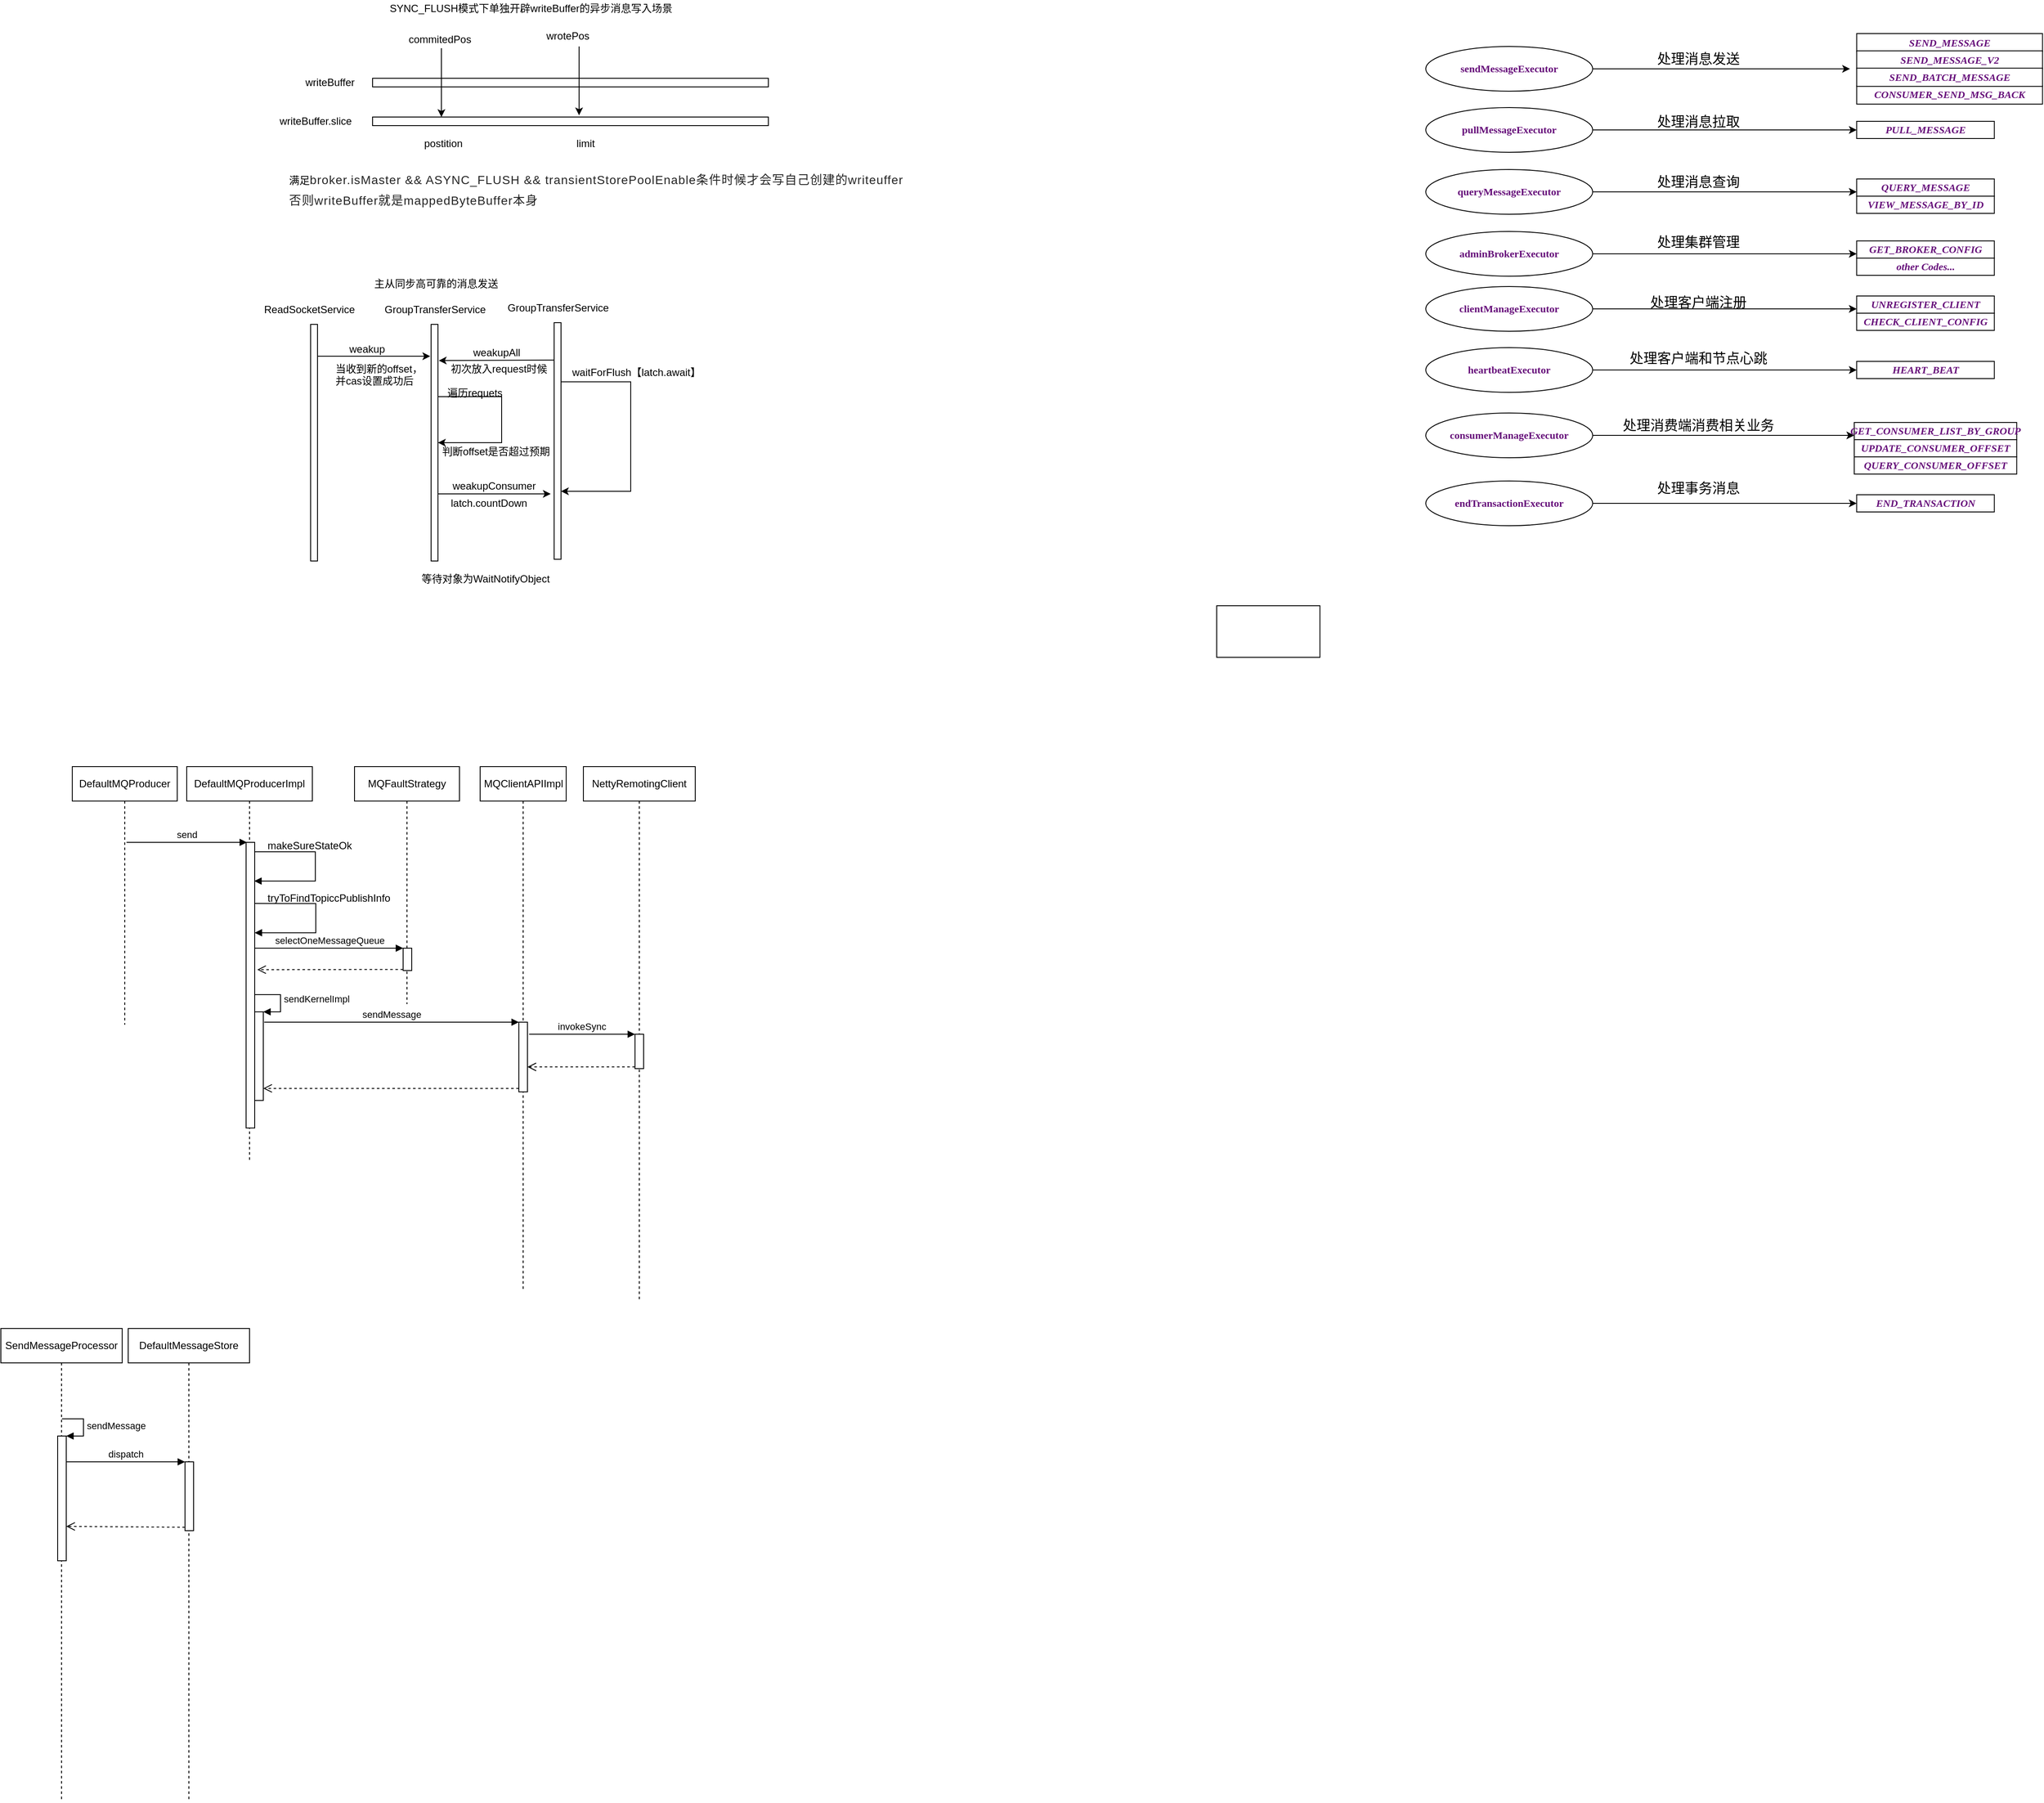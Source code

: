 <mxfile version="12.0.2" type="github" pages="1"><diagram id="QO_2AIzxencwlxpaJsb1" name="第 1 页"><mxGraphModel dx="1186" dy="848" grid="0" gridSize="10" guides="1" tooltips="1" connect="1" arrows="1" fold="1" page="0" pageScale="1" pageWidth="827" pageHeight="1169" math="0" shadow="0"><root><mxCell id="0"/><mxCell id="1" parent="0"/><mxCell id="dCdwvmBEWZGB2ASoRf-r-2" value="" style="rounded=0;whiteSpace=wrap;html=1;" parent="1" vertex="1"><mxGeometry x="150" y="80" width="460" height="10" as="geometry"/></mxCell><mxCell id="dCdwvmBEWZGB2ASoRf-r-3" value="writeBuffer" style="text;html=1;resizable=0;points=[];autosize=1;align=left;verticalAlign=top;spacingTop=-4;" parent="1" vertex="1"><mxGeometry x="70" y="75" width="70" height="20" as="geometry"/></mxCell><mxCell id="dCdwvmBEWZGB2ASoRf-r-4" value="" style="rounded=0;whiteSpace=wrap;html=1;" parent="1" vertex="1"><mxGeometry x="150" y="125" width="460" height="10" as="geometry"/></mxCell><mxCell id="dCdwvmBEWZGB2ASoRf-r-5" value="writeBuffer.slice" style="text;html=1;resizable=0;points=[];autosize=1;align=left;verticalAlign=top;spacingTop=-4;" parent="1" vertex="1"><mxGeometry x="40" y="120" width="100" height="20" as="geometry"/></mxCell><mxCell id="dCdwvmBEWZGB2ASoRf-r-6" value="" style="endArrow=classic;html=1;" parent="1" edge="1"><mxGeometry width="50" height="50" relative="1" as="geometry"><mxPoint x="230" y="45" as="sourcePoint"/><mxPoint x="230" y="125" as="targetPoint"/></mxGeometry></mxCell><mxCell id="dCdwvmBEWZGB2ASoRf-r-7" value="commitedPos" style="text;html=1;resizable=0;points=[];autosize=1;align=left;verticalAlign=top;spacingTop=-4;" parent="1" vertex="1"><mxGeometry x="190" y="25" width="90" height="20" as="geometry"/></mxCell><mxCell id="dCdwvmBEWZGB2ASoRf-r-9" value="" style="endArrow=classic;html=1;" parent="1" edge="1"><mxGeometry width="50" height="50" relative="1" as="geometry"><mxPoint x="390" y="43" as="sourcePoint"/><mxPoint x="390" y="123" as="targetPoint"/></mxGeometry></mxCell><mxCell id="dCdwvmBEWZGB2ASoRf-r-10" value="wrotePos" style="text;html=1;resizable=0;points=[];autosize=1;align=left;verticalAlign=top;spacingTop=-4;" parent="1" vertex="1"><mxGeometry x="350" y="21" width="70" height="20" as="geometry"/></mxCell><mxCell id="dCdwvmBEWZGB2ASoRf-r-12" value="postition" style="text;html=1;resizable=0;points=[];autosize=1;align=left;verticalAlign=top;spacingTop=-4;" parent="1" vertex="1"><mxGeometry x="207.5" y="146" width="55" height="14" as="geometry"/></mxCell><mxCell id="dCdwvmBEWZGB2ASoRf-r-13" value="limit" style="text;html=1;resizable=0;points=[];autosize=1;align=left;verticalAlign=top;spacingTop=-4;" parent="1" vertex="1"><mxGeometry x="385" y="146" width="31" height="14" as="geometry"/></mxCell><mxCell id="dCdwvmBEWZGB2ASoRf-r-14" value="满足&lt;span style=&quot;font-size: 14px ; color: rgb(38 , 38 , 38) ; line-height: 24px ; letter-spacing: 0.05em ; outline-style: none ; overflow-wrap: break-word&quot;&gt;broker.isMaster &amp;amp;&amp;amp; ASYNC_FLUSH &amp;amp;&amp;amp;&amp;nbsp;transientStorePoolEnable条件时候才会写自己创建的writeuffer&lt;br&gt;否则writeBuffer就是mappedByteBuffer本身&lt;br&gt;&lt;/span&gt;" style="text;html=1;resizable=0;points=[];autosize=1;align=left;verticalAlign=top;spacingTop=-4;" parent="1" vertex="1"><mxGeometry x="51" y="183" width="725" height="48" as="geometry"/></mxCell><mxCell id="dCdwvmBEWZGB2ASoRf-r-15" value="SYNC_FLUSH模式下单独开辟writeBuffer的异步消息写入场景" style="text;html=1;resizable=0;points=[];autosize=1;align=left;verticalAlign=top;spacingTop=-4;" parent="1" vertex="1"><mxGeometry x="168" y="-11" width="339" height="14" as="geometry"/></mxCell><mxCell id="dCdwvmBEWZGB2ASoRf-r-16" value="" style="rounded=0;whiteSpace=wrap;html=1;" parent="1" vertex="1"><mxGeometry x="218" y="366" width="8" height="275" as="geometry"/></mxCell><mxCell id="dCdwvmBEWZGB2ASoRf-r-17" value="GroupTransferService" style="text;html=1;resizable=0;points=[];autosize=1;align=left;verticalAlign=top;spacingTop=-4;" parent="1" vertex="1"><mxGeometry x="162" y="339" width="128" height="14" as="geometry"/></mxCell><mxCell id="dCdwvmBEWZGB2ASoRf-r-18" value="" style="rounded=0;whiteSpace=wrap;html=1;" parent="1" vertex="1"><mxGeometry x="78" y="366" width="8" height="275" as="geometry"/></mxCell><mxCell id="dCdwvmBEWZGB2ASoRf-r-19" value="ReadSocketService" style="text;html=1;resizable=0;points=[];autosize=1;align=left;verticalAlign=top;spacingTop=-4;" parent="1" vertex="1"><mxGeometry x="22" y="339" width="115" height="14" as="geometry"/></mxCell><mxCell id="dCdwvmBEWZGB2ASoRf-r-20" value="" style="endArrow=classic;html=1;" parent="1" edge="1"><mxGeometry width="50" height="50" relative="1" as="geometry"><mxPoint x="86" y="403" as="sourcePoint"/><mxPoint x="217" y="403" as="targetPoint"/></mxGeometry></mxCell><mxCell id="dCdwvmBEWZGB2ASoRf-r-21" value="weakup" style="text;html=1;resizable=0;points=[];autosize=1;align=left;verticalAlign=top;spacingTop=-4;" parent="1" vertex="1"><mxGeometry x="121" y="385" width="51" height="14" as="geometry"/></mxCell><mxCell id="dCdwvmBEWZGB2ASoRf-r-22" value="当收到新的offset，&lt;br&gt;并cas设置成功后" style="text;html=1;resizable=0;points=[];autosize=1;align=left;verticalAlign=top;spacingTop=-4;" parent="1" vertex="1"><mxGeometry x="105" y="408" width="111" height="28" as="geometry"/></mxCell><mxCell id="dCdwvmBEWZGB2ASoRf-r-23" value="" style="rounded=0;whiteSpace=wrap;html=1;" parent="1" vertex="1"><mxGeometry x="361" y="364" width="8" height="275" as="geometry"/></mxCell><mxCell id="dCdwvmBEWZGB2ASoRf-r-24" value="GroupTransferService" style="text;html=1;resizable=0;points=[];autosize=1;align=left;verticalAlign=top;spacingTop=-4;" parent="1" vertex="1"><mxGeometry x="305" y="337" width="128" height="14" as="geometry"/></mxCell><mxCell id="dCdwvmBEWZGB2ASoRf-r-25" value="" style="endArrow=classic;html=1;entryX=1.125;entryY=0.153;entryDx=0;entryDy=0;entryPerimeter=0;" parent="1" target="dCdwvmBEWZGB2ASoRf-r-16" edge="1"><mxGeometry width="50" height="50" relative="1" as="geometry"><mxPoint x="361" y="407.5" as="sourcePoint"/><mxPoint x="492" y="407.5" as="targetPoint"/></mxGeometry></mxCell><mxCell id="dCdwvmBEWZGB2ASoRf-r-26" value="初次放入request时候" style="text;html=1;resizable=0;points=[];autosize=1;align=left;verticalAlign=top;spacingTop=-4;" parent="1" vertex="1"><mxGeometry x="239" y="408" width="130" height="20" as="geometry"/></mxCell><mxCell id="dCdwvmBEWZGB2ASoRf-r-27" value="weakupAll" style="text;html=1;resizable=0;points=[];autosize=1;align=left;verticalAlign=top;spacingTop=-4;" parent="1" vertex="1"><mxGeometry x="265" y="389" width="70" height="20" as="geometry"/></mxCell><mxCell id="dCdwvmBEWZGB2ASoRf-r-28" value="等待对象为WaitNotifyObject" style="text;html=1;resizable=0;points=[];autosize=1;align=left;verticalAlign=top;spacingTop=-4;" parent="1" vertex="1"><mxGeometry x="205" y="652" width="160" height="20" as="geometry"/></mxCell><mxCell id="dCdwvmBEWZGB2ASoRf-r-29" style="edgeStyle=orthogonalEdgeStyle;rounded=0;orthogonalLoop=1;jettySize=auto;html=1;exitX=1;exitY=0.25;exitDx=0;exitDy=0;" parent="1" source="dCdwvmBEWZGB2ASoRf-r-23" edge="1"><mxGeometry relative="1" as="geometry"><mxPoint x="369" y="560" as="targetPoint"/><Array as="points"><mxPoint x="450" y="433"/><mxPoint x="450" y="560"/><mxPoint x="369" y="560"/></Array></mxGeometry></mxCell><mxCell id="dCdwvmBEWZGB2ASoRf-r-30" value="waitForFlush【latch.await】" style="text;html=1;resizable=0;points=[];autosize=1;align=left;verticalAlign=top;spacingTop=-4;" parent="1" vertex="1"><mxGeometry x="380" y="412" width="160" height="20" as="geometry"/></mxCell><mxCell id="dCdwvmBEWZGB2ASoRf-r-31" value="" style="endArrow=classic;html=1;" parent="1" edge="1"><mxGeometry width="50" height="50" relative="1" as="geometry"><mxPoint x="226" y="563" as="sourcePoint"/><mxPoint x="357" y="563" as="targetPoint"/></mxGeometry></mxCell><mxCell id="dCdwvmBEWZGB2ASoRf-r-32" value="weakupConsumer" style="text;html=1;resizable=0;points=[];autosize=1;align=left;verticalAlign=top;spacingTop=-4;" parent="1" vertex="1"><mxGeometry x="240.5" y="544" width="110" height="20" as="geometry"/></mxCell><mxCell id="dCdwvmBEWZGB2ASoRf-r-33" value="latch.countDown" style="text;html=1;resizable=0;points=[];autosize=1;align=left;verticalAlign=top;spacingTop=-4;" parent="1" vertex="1"><mxGeometry x="239" y="564" width="100" height="20" as="geometry"/></mxCell><mxCell id="dCdwvmBEWZGB2ASoRf-r-36" style="edgeStyle=orthogonalEdgeStyle;rounded=0;orthogonalLoop=1;jettySize=auto;html=1;exitX=1;exitY=0.25;exitDx=0;exitDy=0;entryX=1;entryY=0.5;entryDx=0;entryDy=0;" parent="1" source="dCdwvmBEWZGB2ASoRf-r-16" target="dCdwvmBEWZGB2ASoRf-r-16" edge="1"><mxGeometry relative="1" as="geometry"><Array as="points"><mxPoint x="226" y="450"/><mxPoint x="300" y="450"/><mxPoint x="300" y="504"/></Array></mxGeometry></mxCell><mxCell id="dCdwvmBEWZGB2ASoRf-r-37" value="遍历requets" style="text;html=1;resizable=0;points=[];autosize=1;align=left;verticalAlign=top;spacingTop=-4;" parent="1" vertex="1"><mxGeometry x="235" y="436" width="80" height="20" as="geometry"/></mxCell><mxCell id="dCdwvmBEWZGB2ASoRf-r-40" value="判断offset是否超过预期" style="text;html=1;resizable=0;points=[];autosize=1;align=left;verticalAlign=top;spacingTop=-4;" parent="1" vertex="1"><mxGeometry x="229" y="503.5" width="140" height="20" as="geometry"/></mxCell><mxCell id="dCdwvmBEWZGB2ASoRf-r-41" value="主从同步高可靠的消息发送" style="text;html=1;resizable=0;points=[];autosize=1;align=left;verticalAlign=top;spacingTop=-4;" parent="1" vertex="1"><mxGeometry x="150" y="309" width="160" height="20" as="geometry"/></mxCell><mxCell id="9mdDHmgzvhIgiJmxX1Zu-40" style="edgeStyle=orthogonalEdgeStyle;rounded=0;orthogonalLoop=1;jettySize=auto;html=1;" parent="1" source="9mdDHmgzvhIgiJmxX1Zu-1" edge="1"><mxGeometry relative="1" as="geometry"><mxPoint x="1867" y="69" as="targetPoint"/></mxGeometry></mxCell><mxCell id="9mdDHmgzvhIgiJmxX1Zu-1" value="&lt;pre style=&quot;font-family: &amp;#34;menlo&amp;#34; ; font-size: 9pt&quot;&gt;&lt;span style=&quot;color: #660e7a ; font-weight: bold&quot;&gt;sendMessageExecutor&lt;/span&gt;&lt;/pre&gt;" style="ellipse;whiteSpace=wrap;html=1;" parent="1" vertex="1"><mxGeometry x="1374" y="43" width="194" height="52" as="geometry"/></mxCell><mxCell id="9mdDHmgzvhIgiJmxX1Zu-43" style="edgeStyle=orthogonalEdgeStyle;rounded=0;orthogonalLoop=1;jettySize=auto;html=1;exitX=1;exitY=0.5;exitDx=0;exitDy=0;" parent="1" source="9mdDHmgzvhIgiJmxX1Zu-2" target="9mdDHmgzvhIgiJmxX1Zu-20" edge="1"><mxGeometry relative="1" as="geometry"/></mxCell><mxCell id="9mdDHmgzvhIgiJmxX1Zu-2" value="&lt;pre style=&quot;font-family: &amp;#34;menlo&amp;#34; ; font-size: 9pt&quot;&gt;&lt;pre style=&quot;font-family: &amp;#34;menlo&amp;#34; ; font-size: 9pt&quot;&gt;&lt;span style=&quot;color: #660e7a ; font-weight: bold&quot;&gt;pullMessageExecutor&lt;/span&gt;&lt;/pre&gt;&lt;/pre&gt;" style="ellipse;whiteSpace=wrap;html=1;" parent="1" vertex="1"><mxGeometry x="1374" y="114" width="194" height="52" as="geometry"/></mxCell><mxCell id="9mdDHmgzvhIgiJmxX1Zu-46" style="edgeStyle=orthogonalEdgeStyle;rounded=0;orthogonalLoop=1;jettySize=auto;html=1;exitX=1;exitY=0.5;exitDx=0;exitDy=0;entryX=0;entryY=0.75;entryDx=0;entryDy=0;" parent="1" source="9mdDHmgzvhIgiJmxX1Zu-4" target="9mdDHmgzvhIgiJmxX1Zu-21" edge="1"><mxGeometry relative="1" as="geometry"/></mxCell><mxCell id="9mdDHmgzvhIgiJmxX1Zu-4" value="&lt;pre style=&quot;font-family: &amp;#34;menlo&amp;#34; ; font-size: 9pt&quot;&gt;&lt;pre style=&quot;font-family: &amp;#34;menlo&amp;#34; ; font-size: 9pt&quot;&gt;&lt;span style=&quot;color: #660e7a ; font-weight: bold&quot;&gt;queryMessageExecutor&lt;/span&gt;&lt;/pre&gt;&lt;/pre&gt;" style="ellipse;whiteSpace=wrap;html=1;" parent="1" vertex="1"><mxGeometry x="1374" y="186" width="194" height="52" as="geometry"/></mxCell><mxCell id="9mdDHmgzvhIgiJmxX1Zu-47" style="edgeStyle=orthogonalEdgeStyle;rounded=0;orthogonalLoop=1;jettySize=auto;html=1;exitX=1;exitY=0.5;exitDx=0;exitDy=0;entryX=0;entryY=0.75;entryDx=0;entryDy=0;" parent="1" source="9mdDHmgzvhIgiJmxX1Zu-5" target="9mdDHmgzvhIgiJmxX1Zu-38" edge="1"><mxGeometry relative="1" as="geometry"><mxPoint x="1865" y="282" as="targetPoint"/></mxGeometry></mxCell><mxCell id="9mdDHmgzvhIgiJmxX1Zu-5" value="&lt;pre style=&quot;font-family: &amp;#34;menlo&amp;#34; ; font-size: 9pt&quot;&gt;&lt;pre style=&quot;font-family: &amp;#34;menlo&amp;#34; ; font-size: 9pt&quot;&gt;&lt;pre style=&quot;font-family: &amp;#34;menlo&amp;#34; ; font-size: 9pt&quot;&gt;&lt;span style=&quot;color: #660e7a ; font-weight: bold&quot;&gt;adminBrokerExecutor&lt;/span&gt;&lt;/pre&gt;&lt;/pre&gt;&lt;/pre&gt;" style="ellipse;whiteSpace=wrap;html=1;" parent="1" vertex="1"><mxGeometry x="1374" y="258" width="194" height="52" as="geometry"/></mxCell><mxCell id="9mdDHmgzvhIgiJmxX1Zu-48" style="edgeStyle=orthogonalEdgeStyle;rounded=0;orthogonalLoop=1;jettySize=auto;html=1;exitX=1;exitY=0.5;exitDx=0;exitDy=0;entryX=0;entryY=0.75;entryDx=0;entryDy=0;" parent="1" source="9mdDHmgzvhIgiJmxX1Zu-6" target="9mdDHmgzvhIgiJmxX1Zu-24" edge="1"><mxGeometry relative="1" as="geometry"/></mxCell><mxCell id="9mdDHmgzvhIgiJmxX1Zu-6" value="&lt;pre style=&quot;font-family: &amp;#34;menlo&amp;#34; ; font-size: 9pt&quot;&gt;&lt;pre style=&quot;font-family: &amp;#34;menlo&amp;#34; ; font-size: 9pt&quot;&gt;&lt;span style=&quot;color: #660e7a ; font-weight: bold&quot;&gt;clientManageExecutor&lt;/span&gt;&lt;/pre&gt;&lt;/pre&gt;" style="ellipse;whiteSpace=wrap;html=1;" parent="1" vertex="1"><mxGeometry x="1374" y="322" width="194" height="52" as="geometry"/></mxCell><mxCell id="9mdDHmgzvhIgiJmxX1Zu-49" style="edgeStyle=orthogonalEdgeStyle;rounded=0;orthogonalLoop=1;jettySize=auto;html=1;exitX=1;exitY=0.5;exitDx=0;exitDy=0;entryX=0;entryY=0.5;entryDx=0;entryDy=0;" parent="1" source="9mdDHmgzvhIgiJmxX1Zu-7" target="9mdDHmgzvhIgiJmxX1Zu-23" edge="1"><mxGeometry relative="1" as="geometry"/></mxCell><mxCell id="9mdDHmgzvhIgiJmxX1Zu-7" value="&lt;pre style=&quot;font-family: &amp;#34;menlo&amp;#34; ; font-size: 9pt&quot;&gt;&lt;pre style=&quot;font-family: &amp;#34;menlo&amp;#34; ; font-size: 9pt&quot;&gt;&lt;pre style=&quot;font-family: &amp;#34;menlo&amp;#34; ; font-size: 9pt&quot;&gt;&lt;span style=&quot;color: #660e7a ; font-weight: bold&quot;&gt;heartbeatExecutor&lt;/span&gt;&lt;/pre&gt;&lt;/pre&gt;&lt;/pre&gt;" style="ellipse;whiteSpace=wrap;html=1;" parent="1" vertex="1"><mxGeometry x="1374" y="393" width="194" height="52" as="geometry"/></mxCell><mxCell id="9mdDHmgzvhIgiJmxX1Zu-50" style="edgeStyle=orthogonalEdgeStyle;rounded=0;orthogonalLoop=1;jettySize=auto;html=1;exitX=1;exitY=0.5;exitDx=0;exitDy=0;entryX=0;entryY=0.75;entryDx=0;entryDy=0;" parent="1" source="9mdDHmgzvhIgiJmxX1Zu-8" target="9mdDHmgzvhIgiJmxX1Zu-26" edge="1"><mxGeometry relative="1" as="geometry"/></mxCell><mxCell id="9mdDHmgzvhIgiJmxX1Zu-8" value="&lt;pre style=&quot;font-family: &amp;#34;menlo&amp;#34; ; font-size: 9pt&quot;&gt;&lt;pre style=&quot;font-family: &amp;#34;menlo&amp;#34; ; font-size: 9pt&quot;&gt;&lt;pre style=&quot;font-family: &amp;#34;menlo&amp;#34; ; font-size: 9pt&quot;&gt;&lt;span style=&quot;color: #660e7a ; font-weight: bold&quot;&gt;consumerManageExecutor&lt;/span&gt;&lt;/pre&gt;&lt;/pre&gt;&lt;/pre&gt;" style="ellipse;whiteSpace=wrap;html=1;" parent="1" vertex="1"><mxGeometry x="1374" y="469" width="194" height="52" as="geometry"/></mxCell><mxCell id="9mdDHmgzvhIgiJmxX1Zu-51" style="edgeStyle=orthogonalEdgeStyle;rounded=0;orthogonalLoop=1;jettySize=auto;html=1;exitX=1;exitY=0.5;exitDx=0;exitDy=0;entryX=0;entryY=0.5;entryDx=0;entryDy=0;" parent="1" source="9mdDHmgzvhIgiJmxX1Zu-9" target="9mdDHmgzvhIgiJmxX1Zu-32" edge="1"><mxGeometry relative="1" as="geometry"/></mxCell><mxCell id="9mdDHmgzvhIgiJmxX1Zu-9" value="&lt;pre style=&quot;font-family: &amp;#34;menlo&amp;#34; ; font-size: 9pt&quot;&gt;&lt;pre style=&quot;font-family: &amp;#34;menlo&amp;#34; ; font-size: 9pt&quot;&gt;&lt;pre style=&quot;font-family: &amp;#34;menlo&amp;#34; ; font-size: 9pt&quot;&gt;&lt;pre style=&quot;font-family: &amp;#34;menlo&amp;#34; ; font-size: 9pt&quot;&gt;&lt;span style=&quot;color: #660e7a ; font-weight: bold&quot;&gt;endTransactionExecutor&lt;/span&gt;&lt;/pre&gt;&lt;/pre&gt;&lt;/pre&gt;&lt;/pre&gt;" style="ellipse;whiteSpace=wrap;html=1;" parent="1" vertex="1"><mxGeometry x="1374" y="548" width="194" height="52" as="geometry"/></mxCell><mxCell id="9mdDHmgzvhIgiJmxX1Zu-19" value="" style="rounded=0;whiteSpace=wrap;html=1;" parent="1" vertex="1"><mxGeometry x="1131" y="693" width="120" height="60" as="geometry"/></mxCell><mxCell id="9mdDHmgzvhIgiJmxX1Zu-20" value="&lt;pre style=&quot;font-family: &amp;#34;menlo&amp;#34; ; font-size: 9pt&quot;&gt;&lt;span style=&quot;color: #660e7a ; font-weight: bold ; font-style: italic&quot;&gt;PULL_MESSAGE&lt;/span&gt;&lt;/pre&gt;" style="rounded=0;whiteSpace=wrap;html=1;" parent="1" vertex="1"><mxGeometry x="1874.785" y="130" width="160" height="20" as="geometry"/></mxCell><mxCell id="9mdDHmgzvhIgiJmxX1Zu-23" value="&lt;pre style=&quot;font-family: &amp;#34;menlo&amp;#34; ; font-size: 9pt&quot;&gt;&lt;pre style=&quot;font-family: &amp;#34;menlo&amp;#34; ; font-size: 9pt&quot;&gt;&lt;span style=&quot;color: #660e7a ; font-weight: bold ; font-style: italic&quot;&gt;HEART_BEAT&lt;/span&gt;&lt;/pre&gt;&lt;/pre&gt;" style="rounded=0;whiteSpace=wrap;html=1;" parent="1" vertex="1"><mxGeometry x="1874.785" y="409" width="160" height="20" as="geometry"/></mxCell><mxCell id="9mdDHmgzvhIgiJmxX1Zu-24" value="&lt;pre style=&quot;font-family: &amp;#34;menlo&amp;#34; ; font-size: 9pt&quot;&gt;&lt;pre style=&quot;font-family: &amp;#34;menlo&amp;#34; ; font-size: 9pt&quot;&gt;&lt;pre style=&quot;font-family: &amp;#34;menlo&amp;#34; ; font-size: 9pt&quot;&gt;&lt;span style=&quot;color: #660e7a ; font-weight: bold ; font-style: italic&quot;&gt;UNREGISTER_CLIENT&lt;/span&gt;&lt;/pre&gt;&lt;/pre&gt;&lt;/pre&gt;" style="rounded=0;whiteSpace=wrap;html=1;" parent="1" vertex="1"><mxGeometry x="1874.785" y="333" width="160" height="20" as="geometry"/></mxCell><mxCell id="9mdDHmgzvhIgiJmxX1Zu-25" value="&lt;pre style=&quot;font-family: &amp;#34;menlo&amp;#34; ; font-size: 9pt&quot;&gt;&lt;pre style=&quot;font-family: &amp;#34;menlo&amp;#34; ; font-size: 9pt&quot;&gt;&lt;pre style=&quot;font-family: &amp;#34;menlo&amp;#34; ; font-size: 9pt&quot;&gt;&lt;span style=&quot;color: #660e7a ; font-weight: bold ; font-style: italic&quot;&gt;CHECK_CLIENT_CONFIG&lt;/span&gt;&lt;/pre&gt;&lt;/pre&gt;&lt;/pre&gt;" style="rounded=0;whiteSpace=wrap;html=1;" parent="1" vertex="1"><mxGeometry x="1874.785" y="353" width="160" height="20" as="geometry"/></mxCell><mxCell id="9mdDHmgzvhIgiJmxX1Zu-31" value="" style="group" parent="1" vertex="1" connectable="0"><mxGeometry x="1844.785" y="480" width="216.0" height="60" as="geometry"/></mxCell><mxCell id="9mdDHmgzvhIgiJmxX1Zu-26" value="&lt;pre style=&quot;font-family: &amp;#34;menlo&amp;#34; ; font-size: 9pt&quot;&gt;&lt;pre style=&quot;font-family: &amp;#34;menlo&amp;#34; ; font-size: 9pt&quot;&gt;&lt;pre style=&quot;font-family: &amp;#34;menlo&amp;#34; ; font-size: 9pt&quot;&gt;&lt;pre style=&quot;font-family: &amp;#34;menlo&amp;#34; ; font-size: 9pt&quot;&gt;&lt;span style=&quot;color: #660e7a ; font-weight: bold ; font-style: italic&quot;&gt;GET_CONSUMER_LIST_BY_GROUP&lt;/span&gt;&lt;/pre&gt;&lt;/pre&gt;&lt;/pre&gt;&lt;/pre&gt;" style="rounded=0;whiteSpace=wrap;html=1;" parent="9mdDHmgzvhIgiJmxX1Zu-31" vertex="1"><mxGeometry x="27.18" width="188.82" height="20" as="geometry"/></mxCell><mxCell id="9mdDHmgzvhIgiJmxX1Zu-27" value="&lt;pre style=&quot;font-family: &amp;#34;menlo&amp;#34; ; font-size: 9pt&quot;&gt;&lt;pre style=&quot;font-family: &amp;#34;menlo&amp;#34; ; font-size: 9pt&quot;&gt;&lt;pre style=&quot;font-family: &amp;#34;menlo&amp;#34; ; font-size: 9pt&quot;&gt;&lt;pre style=&quot;font-family: &amp;#34;menlo&amp;#34; ; font-size: 9pt&quot;&gt;&lt;span style=&quot;color: #660e7a ; font-weight: bold ; font-style: italic&quot;&gt;UPDATE_CONSUMER_OFFSET&lt;/span&gt;&lt;/pre&gt;&lt;/pre&gt;&lt;/pre&gt;&lt;/pre&gt;" style="rounded=0;whiteSpace=wrap;html=1;" parent="9mdDHmgzvhIgiJmxX1Zu-31" vertex="1"><mxGeometry x="27.18" y="20" width="188.82" height="20" as="geometry"/></mxCell><mxCell id="9mdDHmgzvhIgiJmxX1Zu-28" value="&lt;pre style=&quot;font-family: &amp;#34;menlo&amp;#34; ; font-size: 9pt&quot;&gt;&lt;pre style=&quot;font-family: &amp;#34;menlo&amp;#34; ; font-size: 9pt&quot;&gt;&lt;pre style=&quot;font-family: &amp;#34;menlo&amp;#34; ; font-size: 9pt&quot;&gt;&lt;pre style=&quot;font-family: &amp;#34;menlo&amp;#34; ; font-size: 9pt&quot;&gt;&lt;pre style=&quot;font-family: &amp;#34;menlo&amp;#34; ; font-size: 9pt&quot;&gt;&lt;span style=&quot;color: #660e7a ; font-weight: bold ; font-style: italic&quot;&gt;QUERY_CONSUMER_OFFSET&lt;/span&gt;&lt;/pre&gt;&lt;/pre&gt;&lt;/pre&gt;&lt;/pre&gt;&lt;/pre&gt;" style="rounded=0;whiteSpace=wrap;html=1;" parent="9mdDHmgzvhIgiJmxX1Zu-31" vertex="1"><mxGeometry x="27.18" y="40" width="188.82" height="20" as="geometry"/></mxCell><mxCell id="9mdDHmgzvhIgiJmxX1Zu-32" value="&lt;pre style=&quot;font-family: &amp;#34;menlo&amp;#34; ; font-size: 9pt&quot;&gt;&lt;pre style=&quot;font-family: &amp;#34;menlo&amp;#34; ; font-size: 9pt&quot;&gt;&lt;pre style=&quot;font-family: &amp;#34;menlo&amp;#34; ; font-size: 9pt&quot;&gt;&lt;span style=&quot;color: #660e7a ; font-weight: bold ; font-style: italic&quot;&gt;END_TRANSACTION&lt;/span&gt;&lt;/pre&gt;&lt;/pre&gt;&lt;/pre&gt;" style="rounded=0;whiteSpace=wrap;html=1;" parent="1" vertex="1"><mxGeometry x="1874.785" y="564" width="160" height="20" as="geometry"/></mxCell><mxCell id="9mdDHmgzvhIgiJmxX1Zu-37" value="" style="group" parent="1" vertex="1" connectable="0"><mxGeometry x="1874.785" y="28" width="216.0" height="82" as="geometry"/></mxCell><mxCell id="9mdDHmgzvhIgiJmxX1Zu-13" value="&lt;pre style=&quot;font-family: &amp;#34;menlo&amp;#34; ; font-size: 9pt&quot;&gt;&lt;span style=&quot;color: #660e7a ; font-weight: bold ; font-style: italic&quot;&gt;CONSUMER_SEND_MSG_BACK&lt;/span&gt;&lt;/pre&gt;" style="rounded=0;whiteSpace=wrap;html=1;" parent="9mdDHmgzvhIgiJmxX1Zu-37" vertex="1"><mxGeometry x="0.034" y="60.871" width="215.966" height="21.129" as="geometry"/></mxCell><mxCell id="9mdDHmgzvhIgiJmxX1Zu-10" value="&lt;pre style=&quot;font-family: &amp;#34;menlo&amp;#34; ; font-size: 9pt&quot;&gt;&lt;span style=&quot;color: #660e7a ; font-weight: bold ; font-style: italic&quot;&gt;SEND_MESSAGE&lt;/span&gt;&lt;/pre&gt;" style="rounded=0;whiteSpace=wrap;html=1;" parent="9mdDHmgzvhIgiJmxX1Zu-37" vertex="1"><mxGeometry x="0.034" width="215.966" height="21.129" as="geometry"/></mxCell><mxCell id="9mdDHmgzvhIgiJmxX1Zu-11" value="&lt;pre style=&quot;font-family: &amp;#34;menlo&amp;#34; ; font-size: 9pt&quot;&gt;&lt;span style=&quot;color: #660e7a ; font-weight: bold ; font-style: italic&quot;&gt;SEND_MESSAGE_V2&lt;/span&gt;&lt;/pre&gt;" style="rounded=0;whiteSpace=wrap;html=1;" parent="9mdDHmgzvhIgiJmxX1Zu-37" vertex="1"><mxGeometry x="0.034" y="20.123" width="215.966" height="21.129" as="geometry"/></mxCell><mxCell id="9mdDHmgzvhIgiJmxX1Zu-12" value="&lt;pre style=&quot;font-family: &amp;#34;menlo&amp;#34; ; font-size: 9pt&quot;&gt;&lt;span style=&quot;color: #660e7a ; font-weight: bold ; font-style: italic&quot;&gt;SEND_BATCH_MESSAGE&lt;/span&gt;&lt;/pre&gt;" style="rounded=0;whiteSpace=wrap;html=1;" parent="9mdDHmgzvhIgiJmxX1Zu-37" vertex="1"><mxGeometry x="0.034" y="40.245" width="215.966" height="21.129" as="geometry"/></mxCell><mxCell id="9mdDHmgzvhIgiJmxX1Zu-44" value="" style="group" parent="1" vertex="1" connectable="0"><mxGeometry x="1874.785" y="197" width="160" height="40" as="geometry"/></mxCell><mxCell id="9mdDHmgzvhIgiJmxX1Zu-21" value="&lt;pre style=&quot;font-family: &amp;#34;menlo&amp;#34; ; font-size: 9pt&quot;&gt;&lt;pre style=&quot;font-family: &amp;#34;menlo&amp;#34; ; font-size: 9pt&quot;&gt;&lt;span style=&quot;color: #660e7a ; font-weight: bold ; font-style: italic&quot;&gt;QUERY_MESSAGE&lt;/span&gt;&lt;/pre&gt;&lt;/pre&gt;" style="rounded=0;whiteSpace=wrap;html=1;" parent="9mdDHmgzvhIgiJmxX1Zu-44" vertex="1"><mxGeometry width="160" height="20" as="geometry"/></mxCell><mxCell id="9mdDHmgzvhIgiJmxX1Zu-22" value="&lt;pre style=&quot;font-family: &amp;#34;menlo&amp;#34; ; font-size: 9pt&quot;&gt;&lt;pre style=&quot;font-family: &amp;#34;menlo&amp;#34; ; font-size: 9pt&quot;&gt;&lt;span style=&quot;color: #660e7a ; font-weight: bold ; font-style: italic&quot;&gt;VIEW_MESSAGE_BY_ID&lt;/span&gt;&lt;/pre&gt;&lt;/pre&gt;" style="rounded=0;whiteSpace=wrap;html=1;" parent="9mdDHmgzvhIgiJmxX1Zu-44" vertex="1"><mxGeometry y="20" width="160" height="20" as="geometry"/></mxCell><mxCell id="9mdDHmgzvhIgiJmxX1Zu-45" value="" style="group" parent="1" vertex="1" connectable="0"><mxGeometry x="1874.785" y="269" width="160" height="40" as="geometry"/></mxCell><mxCell id="9mdDHmgzvhIgiJmxX1Zu-38" value="&lt;pre style=&quot;font-family: &amp;#34;menlo&amp;#34; ; font-size: 9pt&quot;&gt;&lt;pre style=&quot;font-family: &amp;#34;menlo&amp;#34; ; font-size: 9pt&quot;&gt;&lt;pre style=&quot;font-family: &amp;#34;menlo&amp;#34; ; font-size: 9pt&quot;&gt;&lt;pre style=&quot;font-family: &amp;#34;menlo&amp;#34; ; font-size: 9pt&quot;&gt;&lt;span style=&quot;color: #660e7a ; font-weight: bold ; font-style: italic&quot;&gt;GET_BROKER_CONFIG&lt;/span&gt;&lt;/pre&gt;&lt;/pre&gt;&lt;/pre&gt;&lt;/pre&gt;" style="rounded=0;whiteSpace=wrap;html=1;" parent="9mdDHmgzvhIgiJmxX1Zu-45" vertex="1"><mxGeometry width="160" height="20" as="geometry"/></mxCell><mxCell id="9mdDHmgzvhIgiJmxX1Zu-39" value="&lt;pre style=&quot;font-family: &amp;#34;menlo&amp;#34; ; font-size: 9pt&quot;&gt;&lt;pre style=&quot;font-family: &amp;#34;menlo&amp;#34; ; font-size: 9pt&quot;&gt;&lt;font color=&quot;#660e7a&quot;&gt;&lt;b&gt;&lt;i&gt;other Codes...&lt;/i&gt;&lt;/b&gt;&lt;/font&gt;&lt;/pre&gt;&lt;/pre&gt;" style="rounded=0;whiteSpace=wrap;html=1;" parent="9mdDHmgzvhIgiJmxX1Zu-45" vertex="1"><mxGeometry y="20" width="160" height="20" as="geometry"/></mxCell><mxCell id="9mdDHmgzvhIgiJmxX1Zu-52" value="处理消息发送" style="text;html=1;resizable=0;points=[];autosize=1;align=left;verticalAlign=top;spacingTop=-4;fontSize=16;" parent="1" vertex="1"><mxGeometry x="1641" y="45" width="106" height="19" as="geometry"/></mxCell><mxCell id="9mdDHmgzvhIgiJmxX1Zu-53" value="处理消息拉取" style="text;html=1;resizable=0;points=[];autosize=1;align=left;verticalAlign=top;spacingTop=-4;fontSize=16;" parent="1" vertex="1"><mxGeometry x="1641" y="118" width="106" height="19" as="geometry"/></mxCell><mxCell id="9mdDHmgzvhIgiJmxX1Zu-54" value="处理消息查询" style="text;html=1;resizable=0;points=[];autosize=1;align=left;verticalAlign=top;spacingTop=-4;fontSize=16;" parent="1" vertex="1"><mxGeometry x="1641" y="188" width="106" height="19" as="geometry"/></mxCell><mxCell id="9mdDHmgzvhIgiJmxX1Zu-57" value="处理集群管理" style="text;html=1;resizable=0;points=[];autosize=1;align=left;verticalAlign=top;spacingTop=-4;fontSize=16;" parent="1" vertex="1"><mxGeometry x="1641" y="258" width="106" height="19" as="geometry"/></mxCell><mxCell id="9mdDHmgzvhIgiJmxX1Zu-58" value="处理客户端注册" style="text;html=1;resizable=0;points=[];autosize=1;align=left;verticalAlign=top;spacingTop=-4;fontSize=16;" parent="1" vertex="1"><mxGeometry x="1633" y="328" width="122" height="19" as="geometry"/></mxCell><mxCell id="9mdDHmgzvhIgiJmxX1Zu-60" value="处理客户端和节点心跳" style="text;html=1;resizable=0;points=[];autosize=1;align=left;verticalAlign=top;spacingTop=-4;fontSize=16;" parent="1" vertex="1"><mxGeometry x="1609" y="393" width="170" height="19" as="geometry"/></mxCell><mxCell id="9mdDHmgzvhIgiJmxX1Zu-61" value="处理消费端消费相关业务" style="text;html=1;resizable=0;points=[];autosize=1;align=left;verticalAlign=top;spacingTop=-4;fontSize=16;" parent="1" vertex="1"><mxGeometry x="1601" y="471" width="186" height="19" as="geometry"/></mxCell><mxCell id="9mdDHmgzvhIgiJmxX1Zu-62" value="处理事务消息" style="text;html=1;resizable=0;points=[];autosize=1;align=left;verticalAlign=top;spacingTop=-4;fontSize=16;" parent="1" vertex="1"><mxGeometry x="1641" y="544" width="106" height="19" as="geometry"/></mxCell><mxCell id="Jm2zQ5XK-Clb0VnWvuZD-5" style="edgeStyle=orthogonalEdgeStyle;rounded=0;orthogonalLoop=1;jettySize=auto;html=1;exitX=1;exitY=0.25;exitDx=0;exitDy=0;entryX=0;entryY=0.25;entryDx=0;entryDy=0;" parent="1" edge="1"><mxGeometry relative="1" as="geometry"><mxPoint x="-34" y="940" as="sourcePoint"/></mxGeometry></mxCell><mxCell id="Jm2zQ5XK-Clb0VnWvuZD-11" value="&lt;span style=&quot;text-align: left ; white-space: nowrap&quot;&gt;DefaultMQProducer&lt;/span&gt;" style="shape=umlLifeline;perimeter=lifelinePerimeter;whiteSpace=wrap;html=1;container=1;collapsible=0;recursiveResize=0;outlineConnect=0;" parent="1" vertex="1"><mxGeometry x="-199" y="880" width="122" height="300" as="geometry"/></mxCell><mxCell id="Jm2zQ5XK-Clb0VnWvuZD-15" value="send" style="html=1;verticalAlign=bottom;endArrow=block;entryX=0.1;entryY=0;entryDx=0;entryDy=0;entryPerimeter=0;" parent="Jm2zQ5XK-Clb0VnWvuZD-11" target="Jm2zQ5XK-Clb0VnWvuZD-14" edge="1"><mxGeometry width="80" relative="1" as="geometry"><mxPoint x="63" y="88" as="sourcePoint"/><mxPoint x="143" y="88" as="targetPoint"/></mxGeometry></mxCell><mxCell id="Jm2zQ5XK-Clb0VnWvuZD-13" value="&lt;span style=&quot;text-align: left ; white-space: nowrap&quot;&gt;DefaultMQProducerImpl&lt;/span&gt;" style="shape=umlLifeline;perimeter=lifelinePerimeter;whiteSpace=wrap;html=1;container=1;collapsible=0;recursiveResize=0;outlineConnect=0;" parent="1" vertex="1"><mxGeometry x="-66" y="880" width="146" height="460" as="geometry"/></mxCell><mxCell id="Jm2zQ5XK-Clb0VnWvuZD-14" value="" style="html=1;points=[];perimeter=orthogonalPerimeter;" parent="Jm2zQ5XK-Clb0VnWvuZD-13" vertex="1"><mxGeometry x="69" y="88" width="10" height="332" as="geometry"/></mxCell><mxCell id="t-QVnXXpKsiYp2VGTmY0-25" value="" style="html=1;points=[];perimeter=orthogonalPerimeter;" parent="Jm2zQ5XK-Clb0VnWvuZD-13" vertex="1"><mxGeometry x="79" y="285" width="10" height="103" as="geometry"/></mxCell><mxCell id="t-QVnXXpKsiYp2VGTmY0-26" value="sendKernelImpl" style="edgeStyle=orthogonalEdgeStyle;html=1;align=left;spacingLeft=2;endArrow=block;rounded=0;entryX=1;entryY=0;exitX=1;exitY=0.533;exitDx=0;exitDy=0;exitPerimeter=0;" parent="Jm2zQ5XK-Clb0VnWvuZD-13" source="Jm2zQ5XK-Clb0VnWvuZD-14" target="t-QVnXXpKsiYp2VGTmY0-25" edge="1"><mxGeometry relative="1" as="geometry"><mxPoint x="84" y="265" as="sourcePoint"/><Array as="points"><mxPoint x="109" y="265"/><mxPoint x="109" y="285"/></Array></mxGeometry></mxCell><mxCell id="t-QVnXXpKsiYp2VGTmY0-1" value="" style="html=1;verticalAlign=bottom;endArrow=block;rounded=0;" parent="1" edge="1"><mxGeometry width="80" relative="1" as="geometry"><mxPoint x="13" y="979" as="sourcePoint"/><mxPoint x="12.5" y="1013" as="targetPoint"/><Array as="points"><mxPoint x="83.5" y="979"/><mxPoint x="83.5" y="1013"/></Array></mxGeometry></mxCell><mxCell id="t-QVnXXpKsiYp2VGTmY0-7" value="makeSureStateOk" style="text;html=1;resizable=0;points=[];autosize=1;align=left;verticalAlign=top;spacingTop=-4;" parent="1" vertex="1"><mxGeometry x="25.5" y="962" width="108" height="14" as="geometry"/></mxCell><mxCell id="t-QVnXXpKsiYp2VGTmY0-10" value="" style="html=1;verticalAlign=bottom;endArrow=block;rounded=0;exitX=0.95;exitY=0.048;exitDx=0;exitDy=0;exitPerimeter=0;" parent="1" edge="1"><mxGeometry width="80" relative="1" as="geometry"><mxPoint x="12.5" y="1039" as="sourcePoint"/><mxPoint x="13" y="1073.072" as="targetPoint"/><Array as="points"><mxPoint x="47.5" y="1039.072"/><mxPoint x="84" y="1039.072"/><mxPoint x="84" y="1073.072"/></Array></mxGeometry></mxCell><mxCell id="t-QVnXXpKsiYp2VGTmY0-11" value="tryToFindTopiccPublishInfo" style="text;html=1;resizable=0;points=[];autosize=1;align=left;verticalAlign=top;spacingTop=-4;" parent="1" vertex="1"><mxGeometry x="25.5" y="1023" width="153" height="14" as="geometry"/></mxCell><mxCell id="t-QVnXXpKsiYp2VGTmY0-12" value="&lt;span style=&quot;text-align: left ; white-space: nowrap&quot;&gt;MQFaultStrategy&lt;/span&gt;" style="shape=umlLifeline;perimeter=lifelinePerimeter;whiteSpace=wrap;html=1;container=1;collapsible=0;recursiveResize=0;outlineConnect=0;" parent="1" vertex="1"><mxGeometry x="129" y="880" width="122" height="276" as="geometry"/></mxCell><mxCell id="t-QVnXXpKsiYp2VGTmY0-15" value="" style="html=1;points=[];perimeter=orthogonalPerimeter;" parent="t-QVnXXpKsiYp2VGTmY0-12" vertex="1"><mxGeometry x="56.5" y="211" width="10" height="26" as="geometry"/></mxCell><mxCell id="t-QVnXXpKsiYp2VGTmY0-16" value="selectOneMessageQueue" style="html=1;verticalAlign=bottom;endArrow=block;entryX=0;entryY=0;" parent="1" target="t-QVnXXpKsiYp2VGTmY0-15" edge="1"><mxGeometry relative="1" as="geometry"><mxPoint x="13" y="1091" as="sourcePoint"/></mxGeometry></mxCell><mxCell id="t-QVnXXpKsiYp2VGTmY0-17" value="" style="html=1;verticalAlign=bottom;endArrow=open;dashed=1;endSize=8;exitX=0;exitY=0.95;" parent="1" source="t-QVnXXpKsiYp2VGTmY0-15" edge="1"><mxGeometry relative="1" as="geometry"><mxPoint x="16" y="1116" as="targetPoint"/></mxGeometry></mxCell><mxCell id="t-QVnXXpKsiYp2VGTmY0-21" value="MQClientAPIImpl" style="html=1;points=[];perimeter=orthogonalPerimeter;shape=umlLifeline;participant=label;fontFamily=Helvetica;fontSize=12;fontColor=#000000;align=center;strokeColor=#000000;fillColor=#ffffff;recursiveResize=0;container=1;collapsible=0;" parent="1" vertex="1"><mxGeometry x="275" y="880" width="100" height="607" as="geometry"/></mxCell><mxCell id="t-QVnXXpKsiYp2VGTmY0-27" value="" style="html=1;points=[];perimeter=orthogonalPerimeter;" parent="t-QVnXXpKsiYp2VGTmY0-21" vertex="1"><mxGeometry x="45" y="297" width="10" height="81" as="geometry"/></mxCell><mxCell id="t-QVnXXpKsiYp2VGTmY0-28" value="sendMessage" style="html=1;verticalAlign=bottom;endArrow=block;entryX=0;entryY=0;" parent="t-QVnXXpKsiYp2VGTmY0-21" target="t-QVnXXpKsiYp2VGTmY0-27" edge="1"><mxGeometry relative="1" as="geometry"><mxPoint x="-251" y="297" as="sourcePoint"/></mxGeometry></mxCell><mxCell id="t-QVnXXpKsiYp2VGTmY0-22" value="NettyRemotingClient" style="shape=umlLifeline;perimeter=lifelinePerimeter;whiteSpace=wrap;html=1;container=1;collapsible=0;recursiveResize=0;outlineConnect=0;" parent="1" vertex="1"><mxGeometry x="395" y="880" width="130" height="621" as="geometry"/></mxCell><mxCell id="UEMz9osupsElK1RNM5Bz-1" value="" style="html=1;points=[];perimeter=orthogonalPerimeter;" vertex="1" parent="t-QVnXXpKsiYp2VGTmY0-22"><mxGeometry x="60" y="311" width="10" height="40" as="geometry"/></mxCell><mxCell id="t-QVnXXpKsiYp2VGTmY0-29" value="" style="html=1;verticalAlign=bottom;endArrow=open;dashed=1;endSize=8;exitX=0;exitY=0.95;" parent="1" source="t-QVnXXpKsiYp2VGTmY0-27" target="t-QVnXXpKsiYp2VGTmY0-25" edge="1"><mxGeometry relative="1" as="geometry"><mxPoint x="250" y="1253" as="targetPoint"/></mxGeometry></mxCell><mxCell id="UEMz9osupsElK1RNM5Bz-3" value="" style="html=1;verticalAlign=bottom;endArrow=open;dashed=1;endSize=8;exitX=0;exitY=0.95;entryX=1;entryY=0.642;entryDx=0;entryDy=0;entryPerimeter=0;" edge="1" source="UEMz9osupsElK1RNM5Bz-1" parent="1" target="t-QVnXXpKsiYp2VGTmY0-27"><mxGeometry relative="1" as="geometry"><mxPoint x="385" y="1267" as="targetPoint"/></mxGeometry></mxCell><mxCell id="UEMz9osupsElK1RNM5Bz-2" value="invokeSync" style="html=1;verticalAlign=bottom;endArrow=block;entryX=0;entryY=0;exitX=1.2;exitY=0.173;exitDx=0;exitDy=0;exitPerimeter=0;" edge="1" target="UEMz9osupsElK1RNM5Bz-1" parent="1" source="t-QVnXXpKsiYp2VGTmY0-27"><mxGeometry relative="1" as="geometry"><mxPoint x="385" y="1191" as="sourcePoint"/></mxGeometry></mxCell><mxCell id="UEMz9osupsElK1RNM5Bz-5" value="SendMessageProcessor" style="shape=umlLifeline;perimeter=lifelinePerimeter;whiteSpace=wrap;html=1;container=1;collapsible=0;recursiveResize=0;outlineConnect=0;" vertex="1" parent="1"><mxGeometry x="-282" y="1533" width="141" height="550" as="geometry"/></mxCell><mxCell id="UEMz9osupsElK1RNM5Bz-10" value="" style="html=1;points=[];perimeter=orthogonalPerimeter;" vertex="1" parent="UEMz9osupsElK1RNM5Bz-5"><mxGeometry x="66" y="125" width="10" height="145" as="geometry"/></mxCell><mxCell id="UEMz9osupsElK1RNM5Bz-11" value="sendMessage" style="edgeStyle=orthogonalEdgeStyle;html=1;align=left;spacingLeft=2;endArrow=block;rounded=0;entryX=1;entryY=0;" edge="1" target="UEMz9osupsElK1RNM5Bz-10" parent="UEMz9osupsElK1RNM5Bz-5"><mxGeometry relative="1" as="geometry"><mxPoint x="71" y="105" as="sourcePoint"/><Array as="points"><mxPoint x="96" y="105"/></Array></mxGeometry></mxCell><mxCell id="UEMz9osupsElK1RNM5Bz-6" value="DefaultMessageStore" style="shape=umlLifeline;perimeter=lifelinePerimeter;whiteSpace=wrap;html=1;container=1;collapsible=0;recursiveResize=0;outlineConnect=0;" vertex="1" parent="1"><mxGeometry x="-134" y="1533" width="141" height="550" as="geometry"/></mxCell><mxCell id="UEMz9osupsElK1RNM5Bz-7" value="" style="html=1;points=[];perimeter=orthogonalPerimeter;" vertex="1" parent="UEMz9osupsElK1RNM5Bz-6"><mxGeometry x="66" y="155" width="10" height="80" as="geometry"/></mxCell><mxCell id="UEMz9osupsElK1RNM5Bz-9" value="" style="html=1;verticalAlign=bottom;endArrow=open;dashed=1;endSize=8;exitX=0;exitY=0.95;entryX=1;entryY=0.724;entryDx=0;entryDy=0;entryPerimeter=0;" edge="1" source="UEMz9osupsElK1RNM5Bz-7" parent="1" target="UEMz9osupsElK1RNM5Bz-10"><mxGeometry relative="1" as="geometry"><mxPoint x="-138" y="1764" as="targetPoint"/></mxGeometry></mxCell><mxCell id="UEMz9osupsElK1RNM5Bz-8" value="dispatch" style="html=1;verticalAlign=bottom;endArrow=block;entryX=0;entryY=0;" edge="1" target="UEMz9osupsElK1RNM5Bz-7" parent="1" source="UEMz9osupsElK1RNM5Bz-10"><mxGeometry relative="1" as="geometry"><mxPoint x="-138" y="1688" as="sourcePoint"/></mxGeometry></mxCell></root></mxGraphModel></diagram></mxfile>